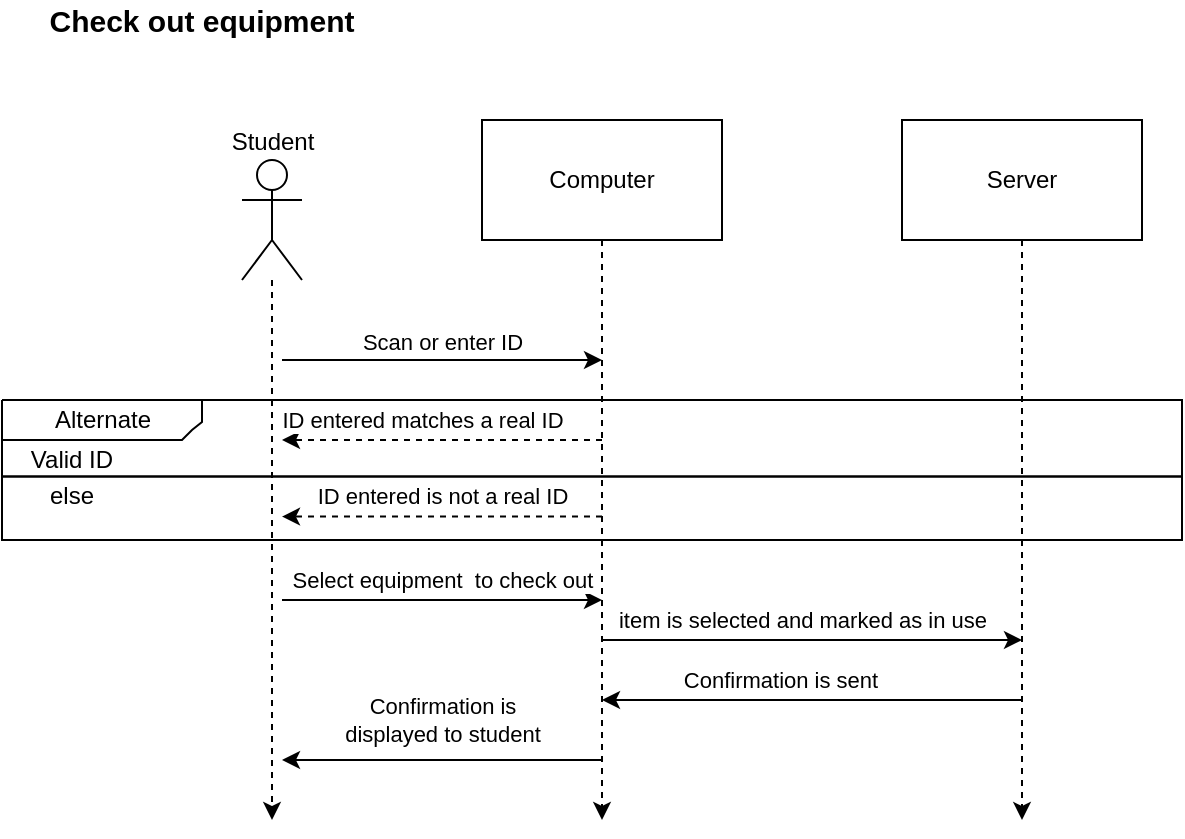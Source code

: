<mxfile version="13.10.6" type="device"><diagram id="kgpKYQtTHZ0yAKxKKP6v" name="Page-1"><mxGraphModel dx="460" dy="788" grid="1" gridSize="10" guides="1" tooltips="1" connect="1" arrows="1" fold="1" page="1" pageScale="1" pageWidth="850" pageHeight="1100" math="0" shadow="0"><root><mxCell id="0"/><mxCell id="1" parent="0"/><mxCell id="eIoVN3_urmGIHU_F3K1u-8" value="" style="edgeStyle=orthogonalEdgeStyle;rounded=0;orthogonalLoop=1;jettySize=auto;html=1;dashed=1;" parent="1" source="eIoVN3_urmGIHU_F3K1u-3" edge="1"><mxGeometry relative="1" as="geometry"><mxPoint x="175" y="440" as="targetPoint"/><Array as="points"><mxPoint x="175" y="440"/></Array></mxGeometry></mxCell><mxCell id="eIoVN3_urmGIHU_F3K1u-3" value="Student" style="shape=umlActor;verticalLabelPosition=top;verticalAlign=bottom;html=1;outlineConnect=0;labelPosition=center;align=center;" parent="1" vertex="1"><mxGeometry x="160" y="110" width="30" height="60" as="geometry"/></mxCell><mxCell id="eIoVN3_urmGIHU_F3K1u-6" style="edgeStyle=orthogonalEdgeStyle;rounded=0;orthogonalLoop=1;jettySize=auto;html=1;exitX=0.5;exitY=1;exitDx=0;exitDy=0;dashed=1;" parent="1" source="eIoVN3_urmGIHU_F3K1u-4" edge="1"><mxGeometry relative="1" as="geometry"><mxPoint x="340" y="440" as="targetPoint"/></mxGeometry></mxCell><mxCell id="eIoVN3_urmGIHU_F3K1u-4" value="Computer" style="rounded=0;whiteSpace=wrap;html=1;" parent="1" vertex="1"><mxGeometry x="280" y="90" width="120" height="60" as="geometry"/></mxCell><mxCell id="eIoVN3_urmGIHU_F3K1u-9" style="edgeStyle=orthogonalEdgeStyle;rounded=0;orthogonalLoop=1;jettySize=auto;html=1;exitX=0.5;exitY=1;exitDx=0;exitDy=0;dashed=1;" parent="1" source="eIoVN3_urmGIHU_F3K1u-5" edge="1"><mxGeometry relative="1" as="geometry"><mxPoint x="550" y="440" as="targetPoint"/></mxGeometry></mxCell><mxCell id="eIoVN3_urmGIHU_F3K1u-5" value="Server" style="rounded=0;whiteSpace=wrap;html=1;" parent="1" vertex="1"><mxGeometry x="490" y="90" width="120" height="60" as="geometry"/></mxCell><mxCell id="eIoVN3_urmGIHU_F3K1u-11" value="" style="swimlane;html=1;childLayout=stackLayout;resizeParent=1;resizeParentMax=0;horizontal=1;startSize=0;horizontalStack=0;" parent="1" vertex="1"><mxGeometry x="40" y="230" width="590" height="70" as="geometry"/></mxCell><mxCell id="eIoVN3_urmGIHU_F3K1u-13" value="" style="swimlane;html=1;startSize=0;horizontal=0;" parent="eIoVN3_urmGIHU_F3K1u-11" vertex="1"><mxGeometry width="590" height="38.29" as="geometry"/></mxCell><mxCell id="eIoVN3_urmGIHU_F3K1u-15" value="Alternate" style="verticalLabelPosition=middle;verticalAlign=middle;html=1;shape=mxgraph.basic.polygon;polyCoords=[[0.25,0],[1,0],[1,0.55],[0.95,0.75],[0.9,1],[0.25,1],[0,1],[0,0.25]];polyline=1;fillColor=none;labelPosition=center;align=center;" parent="eIoVN3_urmGIHU_F3K1u-13" vertex="1"><mxGeometry width="100" height="20" as="geometry"/></mxCell><mxCell id="eIoVN3_urmGIHU_F3K1u-18" value="Valid ID" style="text;html=1;strokeColor=none;fillColor=none;align=center;verticalAlign=middle;whiteSpace=wrap;rounded=0;" parent="eIoVN3_urmGIHU_F3K1u-13" vertex="1"><mxGeometry x="10" y="20" width="50" height="20" as="geometry"/></mxCell><mxCell id="eIoVN3_urmGIHU_F3K1u-12" value="" style="swimlane;html=1;startSize=0;horizontal=0;" parent="eIoVN3_urmGIHU_F3K1u-11" vertex="1"><mxGeometry y="38.29" width="590" height="31.71" as="geometry"/></mxCell><mxCell id="eIoVN3_urmGIHU_F3K1u-19" value="else" style="text;html=1;strokeColor=none;fillColor=none;align=center;verticalAlign=middle;whiteSpace=wrap;rounded=0;" parent="eIoVN3_urmGIHU_F3K1u-12" vertex="1"><mxGeometry x="15" y="-2.132e-14" width="40" height="20" as="geometry"/></mxCell><mxCell id="eIoVN3_urmGIHU_F3K1u-21" value="" style="endArrow=classic;html=1;labelPosition=center;verticalLabelPosition=top;align=center;verticalAlign=bottom;dashed=1;" parent="eIoVN3_urmGIHU_F3K1u-12" edge="1"><mxGeometry width="50" height="50" relative="1" as="geometry"><mxPoint x="300" y="20" as="sourcePoint"/><mxPoint x="140" y="20" as="targetPoint"/></mxGeometry></mxCell><mxCell id="eIoVN3_urmGIHU_F3K1u-23" value="ID entered is not a real ID" style="edgeLabel;html=1;align=center;verticalAlign=bottom;resizable=0;points=[];labelPosition=center;verticalLabelPosition=top;" parent="eIoVN3_urmGIHU_F3K1u-21" vertex="1" connectable="0"><mxGeometry x="0.338" y="2" relative="1" as="geometry"><mxPoint x="27" y="-3.71" as="offset"/></mxGeometry></mxCell><mxCell id="eIoVN3_urmGIHU_F3K1u-16" value="Scan or enter ID" style="endArrow=classic;html=1;labelPosition=center;verticalLabelPosition=top;align=center;verticalAlign=bottom;" parent="1" edge="1"><mxGeometry width="50" height="50" relative="1" as="geometry"><mxPoint x="180" y="210" as="sourcePoint"/><mxPoint x="340" y="210" as="targetPoint"/></mxGeometry></mxCell><mxCell id="eIoVN3_urmGIHU_F3K1u-20" value="" style="endArrow=classic;html=1;dashed=1;" parent="1" edge="1"><mxGeometry width="50" height="50" relative="1" as="geometry"><mxPoint x="340" y="250" as="sourcePoint"/><mxPoint x="180" y="250" as="targetPoint"/></mxGeometry></mxCell><mxCell id="eIoVN3_urmGIHU_F3K1u-22" value="ID entered matches a real ID" style="edgeLabel;html=1;align=center;verticalAlign=middle;resizable=0;points=[];" parent="eIoVN3_urmGIHU_F3K1u-20" vertex="1" connectable="0"><mxGeometry x="0.225" y="-1" relative="1" as="geometry"><mxPoint x="8" y="-9" as="offset"/></mxGeometry></mxCell><mxCell id="eIoVN3_urmGIHU_F3K1u-24" value="Select equipment&amp;nbsp; to check out" style="endArrow=classic;html=1;" parent="1" edge="1"><mxGeometry y="10" width="50" height="50" relative="1" as="geometry"><mxPoint x="180" y="330" as="sourcePoint"/><mxPoint x="340" y="330" as="targetPoint"/><mxPoint as="offset"/></mxGeometry></mxCell><mxCell id="eIoVN3_urmGIHU_F3K1u-25" value="" style="endArrow=classic;html=1;" parent="1" edge="1"><mxGeometry width="50" height="50" relative="1" as="geometry"><mxPoint x="340" y="350" as="sourcePoint"/><mxPoint x="550" y="350" as="targetPoint"/></mxGeometry></mxCell><mxCell id="go8wHB_uhu6opHwHw0_Q-1" value="item is selected and marked as in use" style="edgeLabel;html=1;align=center;verticalAlign=middle;resizable=0;points=[];" parent="eIoVN3_urmGIHU_F3K1u-25" vertex="1" connectable="0"><mxGeometry x="-0.181" y="-1" relative="1" as="geometry"><mxPoint x="14" y="-11" as="offset"/></mxGeometry></mxCell><mxCell id="go8wHB_uhu6opHwHw0_Q-2" value="" style="endArrow=classic;html=1;" parent="1" edge="1"><mxGeometry width="50" height="50" relative="1" as="geometry"><mxPoint x="550" y="380" as="sourcePoint"/><mxPoint x="340" y="380" as="targetPoint"/></mxGeometry></mxCell><mxCell id="go8wHB_uhu6opHwHw0_Q-3" value="Confirmation is sent" style="edgeLabel;html=1;align=center;verticalAlign=middle;resizable=0;points=[];" parent="go8wHB_uhu6opHwHw0_Q-2" vertex="1" connectable="0"><mxGeometry x="0.152" y="-3" relative="1" as="geometry"><mxPoint y="-7" as="offset"/></mxGeometry></mxCell><mxCell id="go8wHB_uhu6opHwHw0_Q-4" value="" style="endArrow=classic;html=1;" parent="1" edge="1"><mxGeometry width="50" height="50" relative="1" as="geometry"><mxPoint x="340" y="410" as="sourcePoint"/><mxPoint x="180" y="410" as="targetPoint"/></mxGeometry></mxCell><mxCell id="go8wHB_uhu6opHwHw0_Q-5" value="Confirmation is &lt;br&gt;displayed to student" style="edgeLabel;html=1;align=center;verticalAlign=middle;resizable=0;points=[];" parent="go8wHB_uhu6opHwHw0_Q-4" vertex="1" connectable="0"><mxGeometry x="0.138" relative="1" as="geometry"><mxPoint x="11" y="-20" as="offset"/></mxGeometry></mxCell><mxCell id="3H23K32Trf-IWSWtz_mw-1" value="Check out equipment" style="text;html=1;strokeColor=none;fillColor=none;align=center;verticalAlign=middle;whiteSpace=wrap;rounded=0;strokeWidth=5;fontSize=15;fontStyle=1" vertex="1" parent="1"><mxGeometry x="60" y="30" width="160" height="20" as="geometry"/></mxCell></root></mxGraphModel></diagram></mxfile>